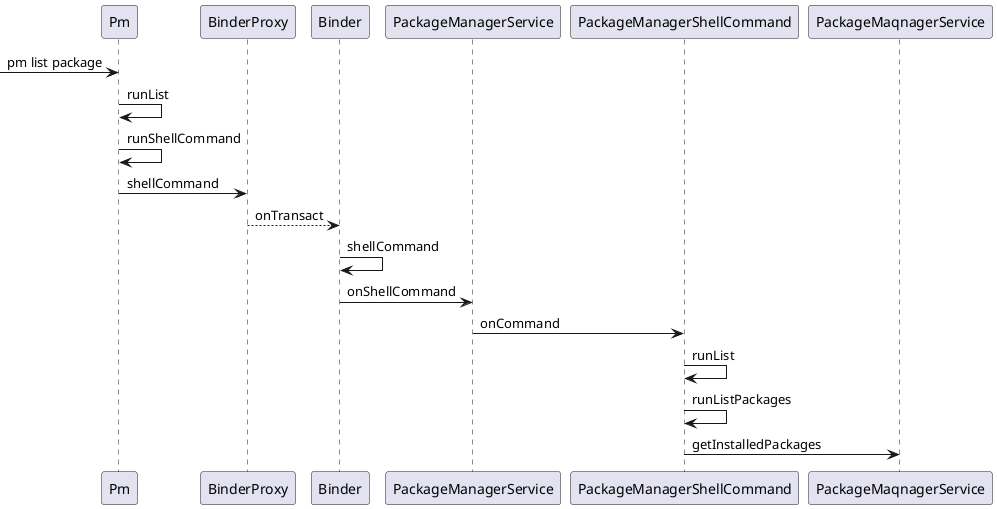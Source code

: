@startuml
[->Pm : pm list package
Pm -> Pm : runList
Pm -> Pm : runShellCommand
Pm -> BinderProxy : shellCommand
BinderProxy ---> Binder : onTransact
Binder -> Binder : shellCommand
Binder -> PackageManagerService : onShellCommand
PackageManagerService -> PackageManagerShellCommand : onCommand
PackageManagerShellCommand -> PackageManagerShellCommand : runList
PackageManagerShellCommand -> PackageManagerShellCommand : runListPackages
PackageManagerShellCommand -> PackageMaqnagerService : getInstalledPackages

@enduml